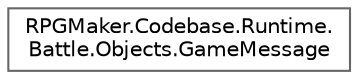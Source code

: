 digraph "クラス階層図"
{
 // LATEX_PDF_SIZE
  bgcolor="transparent";
  edge [fontname=Helvetica,fontsize=10,labelfontname=Helvetica,labelfontsize=10];
  node [fontname=Helvetica,fontsize=10,shape=box,height=0.2,width=0.4];
  rankdir="LR";
  Node0 [id="Node000000",label="RPGMaker.Codebase.Runtime.\lBattle.Objects.GameMessage",height=0.2,width=0.4,color="grey40", fillcolor="white", style="filled",URL="$d3/d64/class_r_p_g_maker_1_1_codebase_1_1_runtime_1_1_battle_1_1_objects_1_1_game_message.html",tooltip="メッセージや選択肢の文字列や設定をこのクラスに一時保存し、ウィンドウが表示の際に参照するクラス Game_Message はデータを保持しているだけで、表示の際はウィンドウ側から参照される なお、メッセ..."];
}
